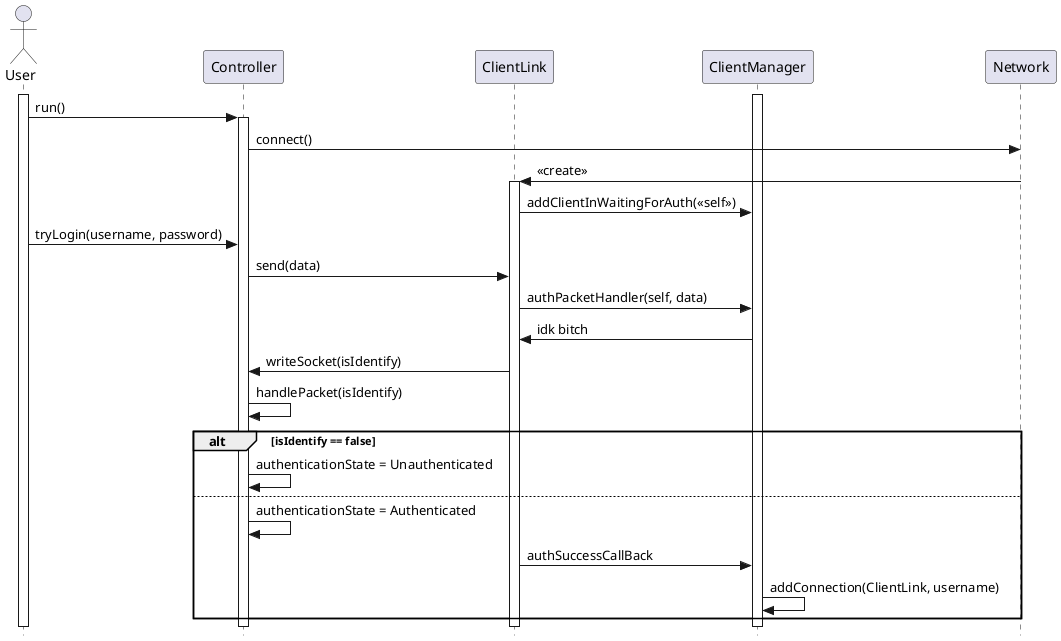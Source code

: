 @startuml ConnexionSequence

skinparam style strictuml
actor User
participant Controller
participant ClientLink
participant ClientManager

activate ClientManager
activate User
User -> Controller : run()
activate Controller
Controller -> Network : connect()
Network -> ClientLink : <<create>> 
activate ClientLink
ClientLink -> ClientManager : addClientInWaitingForAuth(<<self>>)

User -> Controller : tryLogin(username, password)
Controller -> ClientLink : send(data)
ClientLink -> ClientManager : authPacketHandler(self, data)
ClientManager -> ClientLink : idk bitch 
ClientLink -> Controller : writeSocket(isIdentify)
Controller -> Controller : handlePacket(isIdentify)
alt isIdentify == false
    Controller -> Controller : authenticationState = Unauthenticated
else 
    Controller -> Controller : authenticationState = Authenticated
    ClientLink -> ClientManager : authSuccessCallBack
    ClientManager -> ClientManager : addConnection(ClientLink, username)
end 
@enduml
